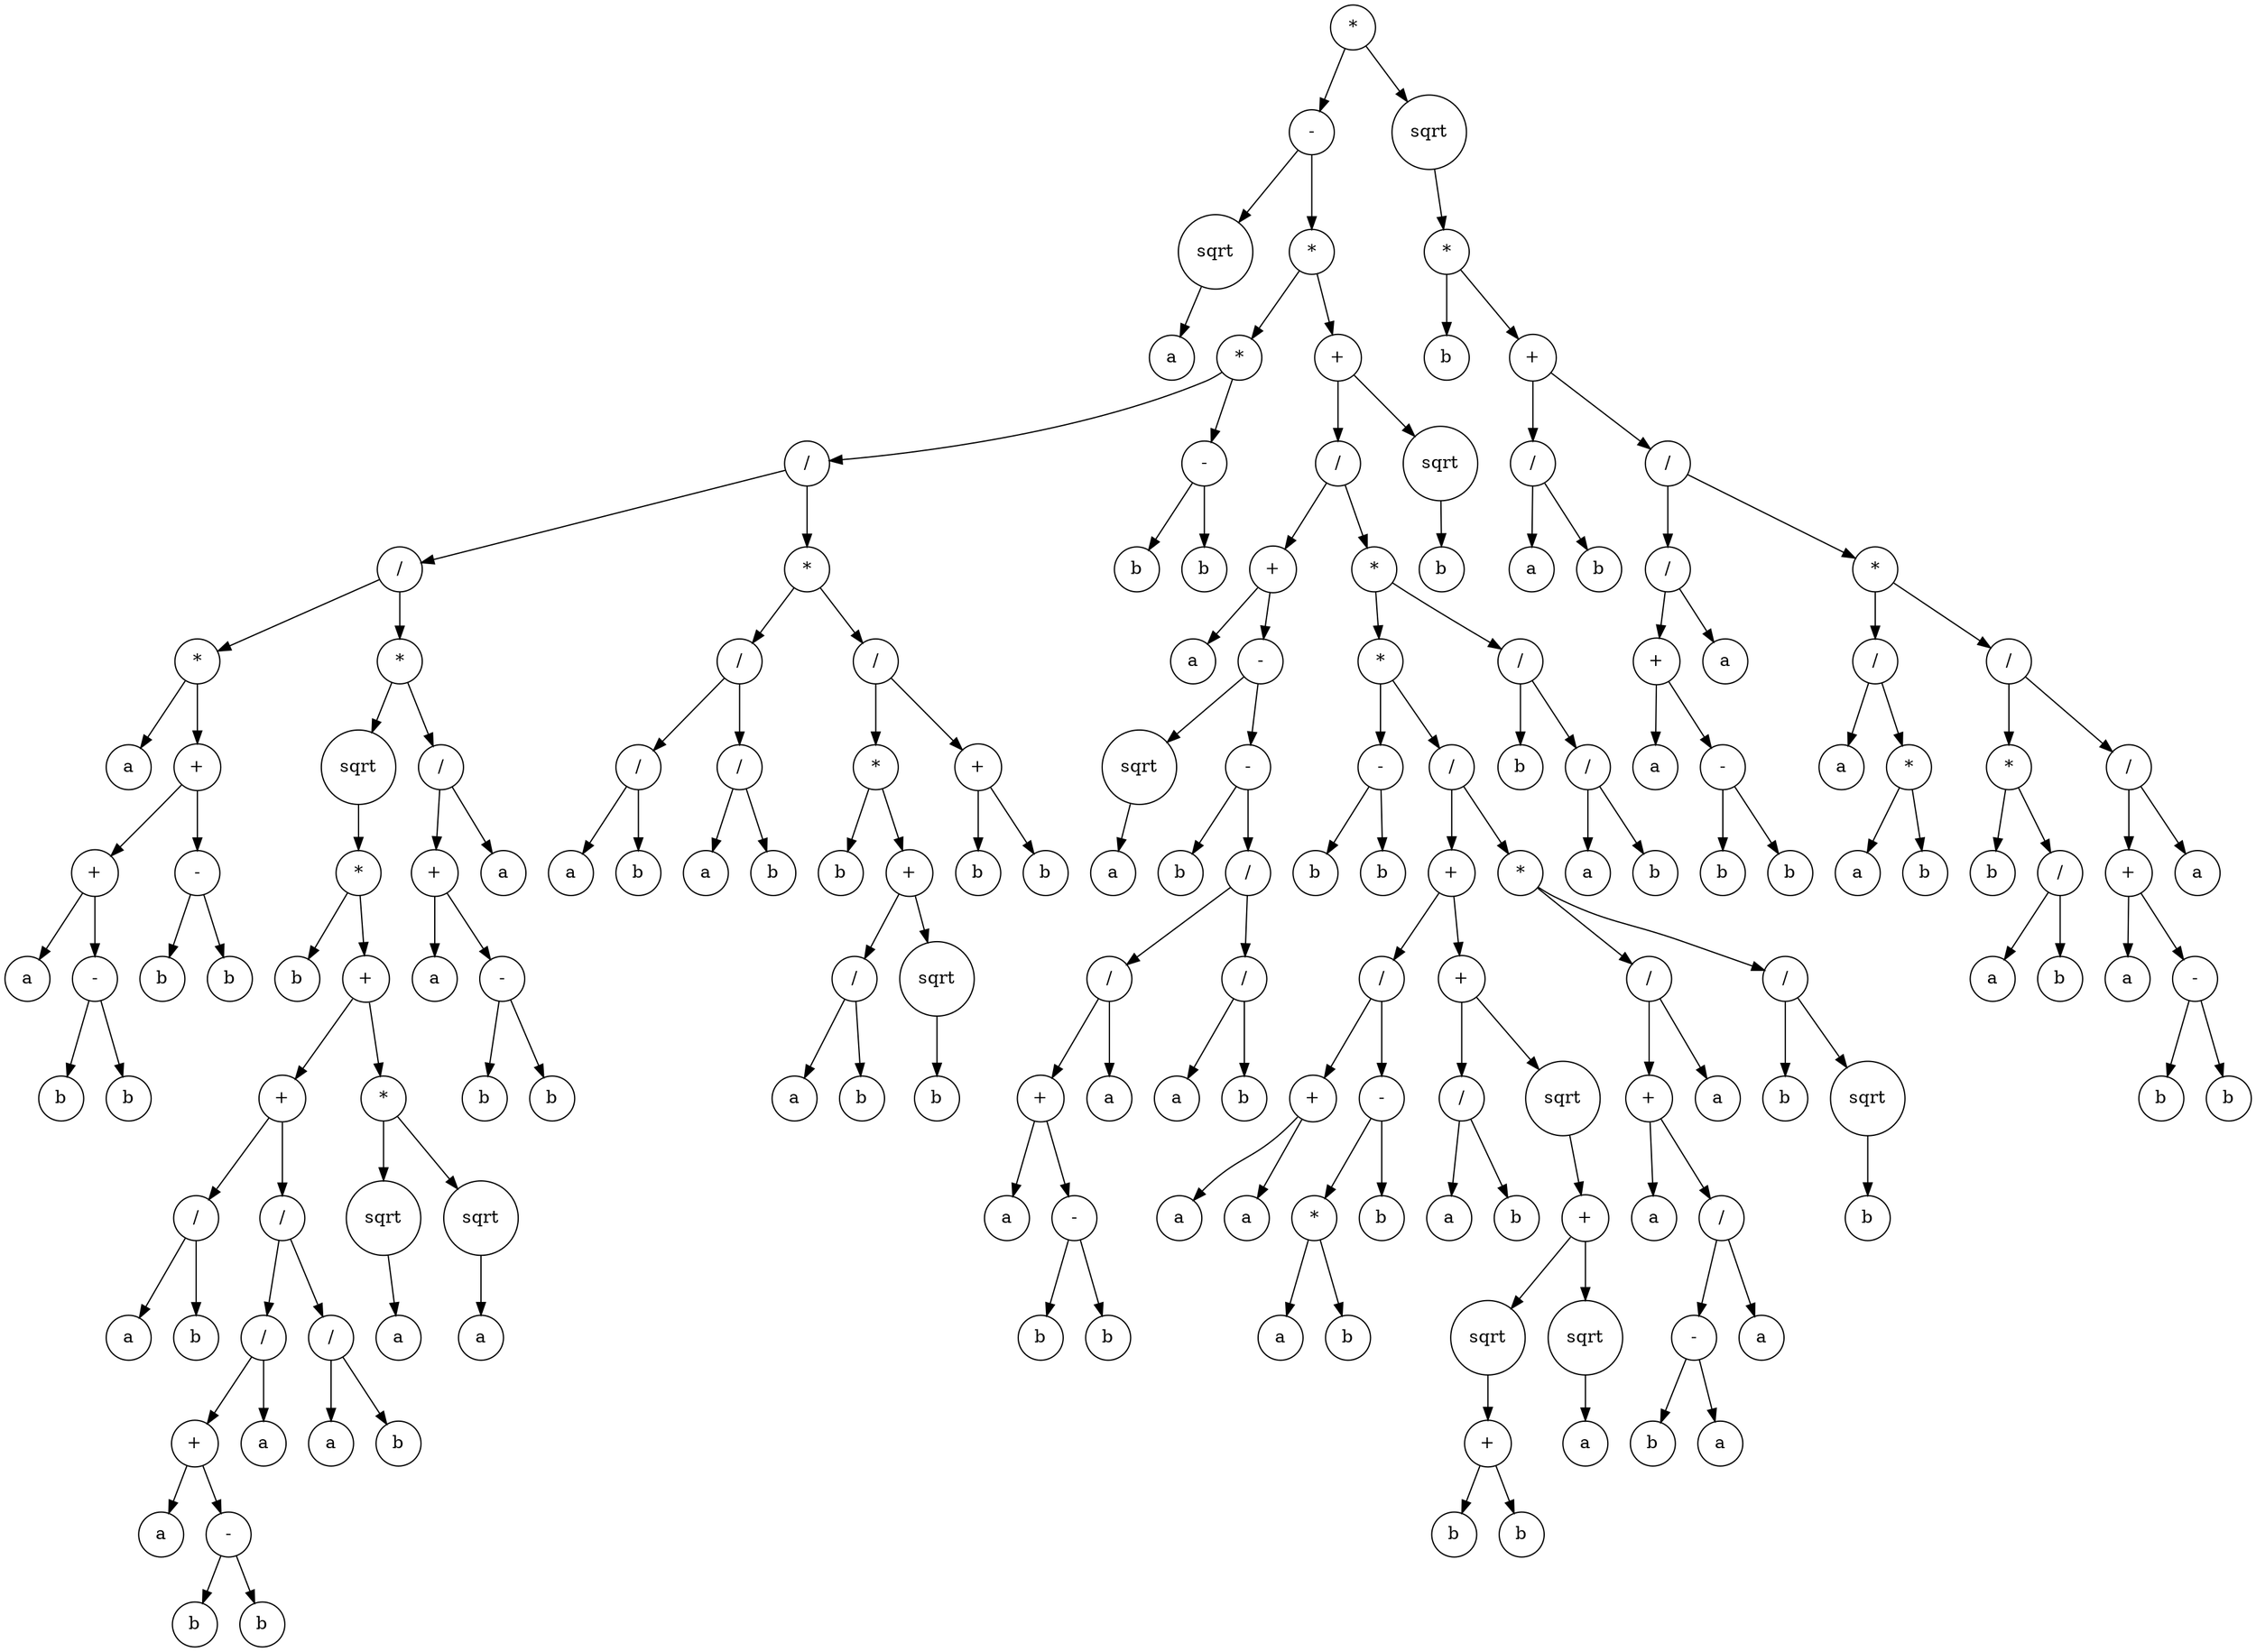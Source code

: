 digraph g {
graph [ordering=out];
node [shape=circle];
n[label = "*"];
n0[label = "-"];
n00[label = "sqrt"];
n000[label = "a"];
n00 -> n000;
n0 -> n00;
n01[label = "*"];
n010[label = "*"];
n0100[label = "/"];
n01000[label = "/"];
n010000[label = "*"];
n0100000[label = "a"];
n010000 -> n0100000;
n0100001[label = "+"];
n01000010[label = "+"];
n010000100[label = "a"];
n01000010 -> n010000100;
n010000101[label = "-"];
n0100001010[label = "b"];
n010000101 -> n0100001010;
n0100001011[label = "b"];
n010000101 -> n0100001011;
n01000010 -> n010000101;
n0100001 -> n01000010;
n01000011[label = "-"];
n010000110[label = "b"];
n01000011 -> n010000110;
n010000111[label = "b"];
n01000011 -> n010000111;
n0100001 -> n01000011;
n010000 -> n0100001;
n01000 -> n010000;
n010001[label = "*"];
n0100010[label = "sqrt"];
n01000100[label = "*"];
n010001000[label = "b"];
n01000100 -> n010001000;
n010001001[label = "+"];
n0100010010[label = "+"];
n01000100100[label = "/"];
n010001001000[label = "a"];
n01000100100 -> n010001001000;
n010001001001[label = "b"];
n01000100100 -> n010001001001;
n0100010010 -> n01000100100;
n01000100101[label = "/"];
n010001001010[label = "/"];
n0100010010100[label = "+"];
n01000100101000[label = "a"];
n0100010010100 -> n01000100101000;
n01000100101001[label = "-"];
n010001001010010[label = "b"];
n01000100101001 -> n010001001010010;
n010001001010011[label = "b"];
n01000100101001 -> n010001001010011;
n0100010010100 -> n01000100101001;
n010001001010 -> n0100010010100;
n0100010010101[label = "a"];
n010001001010 -> n0100010010101;
n01000100101 -> n010001001010;
n010001001011[label = "/"];
n0100010010110[label = "a"];
n010001001011 -> n0100010010110;
n0100010010111[label = "b"];
n010001001011 -> n0100010010111;
n01000100101 -> n010001001011;
n0100010010 -> n01000100101;
n010001001 -> n0100010010;
n0100010011[label = "*"];
n01000100110[label = "sqrt"];
n010001001100[label = "a"];
n01000100110 -> n010001001100;
n0100010011 -> n01000100110;
n01000100111[label = "sqrt"];
n010001001110[label = "a"];
n01000100111 -> n010001001110;
n0100010011 -> n01000100111;
n010001001 -> n0100010011;
n01000100 -> n010001001;
n0100010 -> n01000100;
n010001 -> n0100010;
n0100011[label = "/"];
n01000110[label = "+"];
n010001100[label = "a"];
n01000110 -> n010001100;
n010001101[label = "-"];
n0100011010[label = "b"];
n010001101 -> n0100011010;
n0100011011[label = "b"];
n010001101 -> n0100011011;
n01000110 -> n010001101;
n0100011 -> n01000110;
n01000111[label = "a"];
n0100011 -> n01000111;
n010001 -> n0100011;
n01000 -> n010001;
n0100 -> n01000;
n01001[label = "*"];
n010010[label = "/"];
n0100100[label = "/"];
n01001000[label = "a"];
n0100100 -> n01001000;
n01001001[label = "b"];
n0100100 -> n01001001;
n010010 -> n0100100;
n0100101[label = "/"];
n01001010[label = "a"];
n0100101 -> n01001010;
n01001011[label = "b"];
n0100101 -> n01001011;
n010010 -> n0100101;
n01001 -> n010010;
n010011[label = "/"];
n0100110[label = "*"];
n01001100[label = "b"];
n0100110 -> n01001100;
n01001101[label = "+"];
n010011010[label = "/"];
n0100110100[label = "a"];
n010011010 -> n0100110100;
n0100110101[label = "b"];
n010011010 -> n0100110101;
n01001101 -> n010011010;
n010011011[label = "sqrt"];
n0100110110[label = "b"];
n010011011 -> n0100110110;
n01001101 -> n010011011;
n0100110 -> n01001101;
n010011 -> n0100110;
n0100111[label = "+"];
n01001110[label = "b"];
n0100111 -> n01001110;
n01001111[label = "b"];
n0100111 -> n01001111;
n010011 -> n0100111;
n01001 -> n010011;
n0100 -> n01001;
n010 -> n0100;
n0101[label = "-"];
n01010[label = "b"];
n0101 -> n01010;
n01011[label = "b"];
n0101 -> n01011;
n010 -> n0101;
n01 -> n010;
n011[label = "+"];
n0110[label = "/"];
n01100[label = "+"];
n011000[label = "a"];
n01100 -> n011000;
n011001[label = "-"];
n0110010[label = "sqrt"];
n01100100[label = "a"];
n0110010 -> n01100100;
n011001 -> n0110010;
n0110011[label = "-"];
n01100110[label = "b"];
n0110011 -> n01100110;
n01100111[label = "/"];
n011001110[label = "/"];
n0110011100[label = "+"];
n01100111000[label = "a"];
n0110011100 -> n01100111000;
n01100111001[label = "-"];
n011001110010[label = "b"];
n01100111001 -> n011001110010;
n011001110011[label = "b"];
n01100111001 -> n011001110011;
n0110011100 -> n01100111001;
n011001110 -> n0110011100;
n0110011101[label = "a"];
n011001110 -> n0110011101;
n01100111 -> n011001110;
n011001111[label = "/"];
n0110011110[label = "a"];
n011001111 -> n0110011110;
n0110011111[label = "b"];
n011001111 -> n0110011111;
n01100111 -> n011001111;
n0110011 -> n01100111;
n011001 -> n0110011;
n01100 -> n011001;
n0110 -> n01100;
n01101[label = "*"];
n011010[label = "*"];
n0110100[label = "-"];
n01101000[label = "b"];
n0110100 -> n01101000;
n01101001[label = "b"];
n0110100 -> n01101001;
n011010 -> n0110100;
n0110101[label = "/"];
n01101010[label = "+"];
n011010100[label = "/"];
n0110101000[label = "+"];
n01101010000[label = "a"];
n0110101000 -> n01101010000;
n01101010001[label = "a"];
n0110101000 -> n01101010001;
n011010100 -> n0110101000;
n0110101001[label = "-"];
n01101010010[label = "*"];
n011010100100[label = "a"];
n01101010010 -> n011010100100;
n011010100101[label = "b"];
n01101010010 -> n011010100101;
n0110101001 -> n01101010010;
n01101010011[label = "b"];
n0110101001 -> n01101010011;
n011010100 -> n0110101001;
n01101010 -> n011010100;
n011010101[label = "+"];
n0110101010[label = "/"];
n01101010100[label = "a"];
n0110101010 -> n01101010100;
n01101010101[label = "b"];
n0110101010 -> n01101010101;
n011010101 -> n0110101010;
n0110101011[label = "sqrt"];
n01101010110[label = "+"];
n011010101100[label = "sqrt"];
n0110101011000[label = "+"];
n01101010110000[label = "b"];
n0110101011000 -> n01101010110000;
n01101010110001[label = "b"];
n0110101011000 -> n01101010110001;
n011010101100 -> n0110101011000;
n01101010110 -> n011010101100;
n011010101101[label = "sqrt"];
n0110101011010[label = "a"];
n011010101101 -> n0110101011010;
n01101010110 -> n011010101101;
n0110101011 -> n01101010110;
n011010101 -> n0110101011;
n01101010 -> n011010101;
n0110101 -> n01101010;
n01101011[label = "*"];
n011010110[label = "/"];
n0110101100[label = "+"];
n01101011000[label = "a"];
n0110101100 -> n01101011000;
n01101011001[label = "/"];
n011010110010[label = "-"];
n0110101100100[label = "b"];
n011010110010 -> n0110101100100;
n0110101100101[label = "a"];
n011010110010 -> n0110101100101;
n01101011001 -> n011010110010;
n011010110011[label = "a"];
n01101011001 -> n011010110011;
n0110101100 -> n01101011001;
n011010110 -> n0110101100;
n0110101101[label = "a"];
n011010110 -> n0110101101;
n01101011 -> n011010110;
n011010111[label = "/"];
n0110101110[label = "b"];
n011010111 -> n0110101110;
n0110101111[label = "sqrt"];
n01101011110[label = "b"];
n0110101111 -> n01101011110;
n011010111 -> n0110101111;
n01101011 -> n011010111;
n0110101 -> n01101011;
n011010 -> n0110101;
n01101 -> n011010;
n011011[label = "/"];
n0110110[label = "b"];
n011011 -> n0110110;
n0110111[label = "/"];
n01101110[label = "a"];
n0110111 -> n01101110;
n01101111[label = "b"];
n0110111 -> n01101111;
n011011 -> n0110111;
n01101 -> n011011;
n0110 -> n01101;
n011 -> n0110;
n0111[label = "sqrt"];
n01110[label = "b"];
n0111 -> n01110;
n011 -> n0111;
n01 -> n011;
n0 -> n01;
n -> n0;
n1[label = "sqrt"];
n10[label = "*"];
n100[label = "b"];
n10 -> n100;
n101[label = "+"];
n1010[label = "/"];
n10100[label = "a"];
n1010 -> n10100;
n10101[label = "b"];
n1010 -> n10101;
n101 -> n1010;
n1011[label = "/"];
n10110[label = "/"];
n101100[label = "+"];
n1011000[label = "a"];
n101100 -> n1011000;
n1011001[label = "-"];
n10110010[label = "b"];
n1011001 -> n10110010;
n10110011[label = "b"];
n1011001 -> n10110011;
n101100 -> n1011001;
n10110 -> n101100;
n101101[label = "a"];
n10110 -> n101101;
n1011 -> n10110;
n10111[label = "*"];
n101110[label = "/"];
n1011100[label = "a"];
n101110 -> n1011100;
n1011101[label = "*"];
n10111010[label = "a"];
n1011101 -> n10111010;
n10111011[label = "b"];
n1011101 -> n10111011;
n101110 -> n1011101;
n10111 -> n101110;
n101111[label = "/"];
n1011110[label = "*"];
n10111100[label = "b"];
n1011110 -> n10111100;
n10111101[label = "/"];
n101111010[label = "a"];
n10111101 -> n101111010;
n101111011[label = "b"];
n10111101 -> n101111011;
n1011110 -> n10111101;
n101111 -> n1011110;
n1011111[label = "/"];
n10111110[label = "+"];
n101111100[label = "a"];
n10111110 -> n101111100;
n101111101[label = "-"];
n1011111010[label = "b"];
n101111101 -> n1011111010;
n1011111011[label = "b"];
n101111101 -> n1011111011;
n10111110 -> n101111101;
n1011111 -> n10111110;
n10111111[label = "a"];
n1011111 -> n10111111;
n101111 -> n1011111;
n10111 -> n101111;
n1011 -> n10111;
n101 -> n1011;
n10 -> n101;
n1 -> n10;
n -> n1;
}

